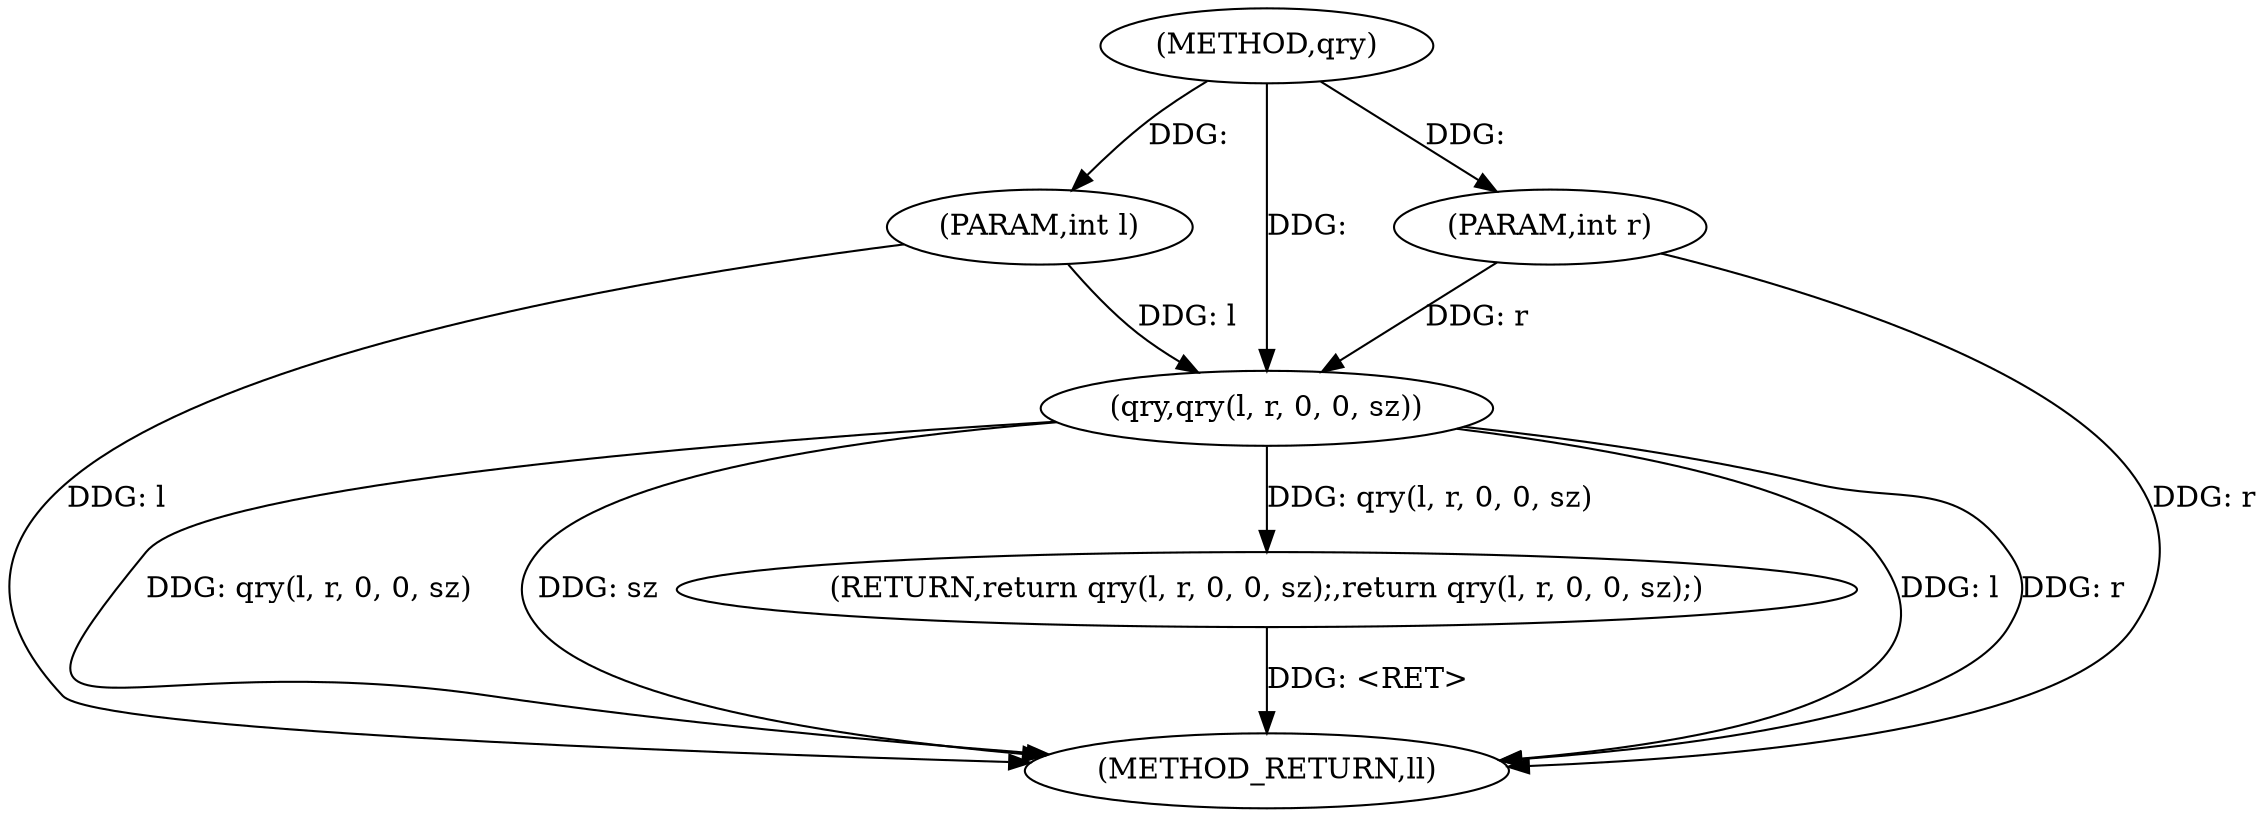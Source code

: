 digraph "qry" {  
"1000639" [label = "(METHOD,qry)" ]
"1000650" [label = "(METHOD_RETURN,ll)" ]
"1000640" [label = "(PARAM,int l)" ]
"1000641" [label = "(PARAM,int r)" ]
"1000643" [label = "(RETURN,return qry(l, r, 0, 0, sz);,return qry(l, r, 0, 0, sz);)" ]
"1000644" [label = "(qry,qry(l, r, 0, 0, sz))" ]
  "1000643" -> "1000650"  [ label = "DDG: <RET>"] 
  "1000640" -> "1000650"  [ label = "DDG: l"] 
  "1000641" -> "1000650"  [ label = "DDG: r"] 
  "1000644" -> "1000650"  [ label = "DDG: l"] 
  "1000644" -> "1000650"  [ label = "DDG: r"] 
  "1000644" -> "1000650"  [ label = "DDG: qry(l, r, 0, 0, sz)"] 
  "1000644" -> "1000650"  [ label = "DDG: sz"] 
  "1000639" -> "1000640"  [ label = "DDG: "] 
  "1000639" -> "1000641"  [ label = "DDG: "] 
  "1000644" -> "1000643"  [ label = "DDG: qry(l, r, 0, 0, sz)"] 
  "1000640" -> "1000644"  [ label = "DDG: l"] 
  "1000639" -> "1000644"  [ label = "DDG: "] 
  "1000641" -> "1000644"  [ label = "DDG: r"] 
}
